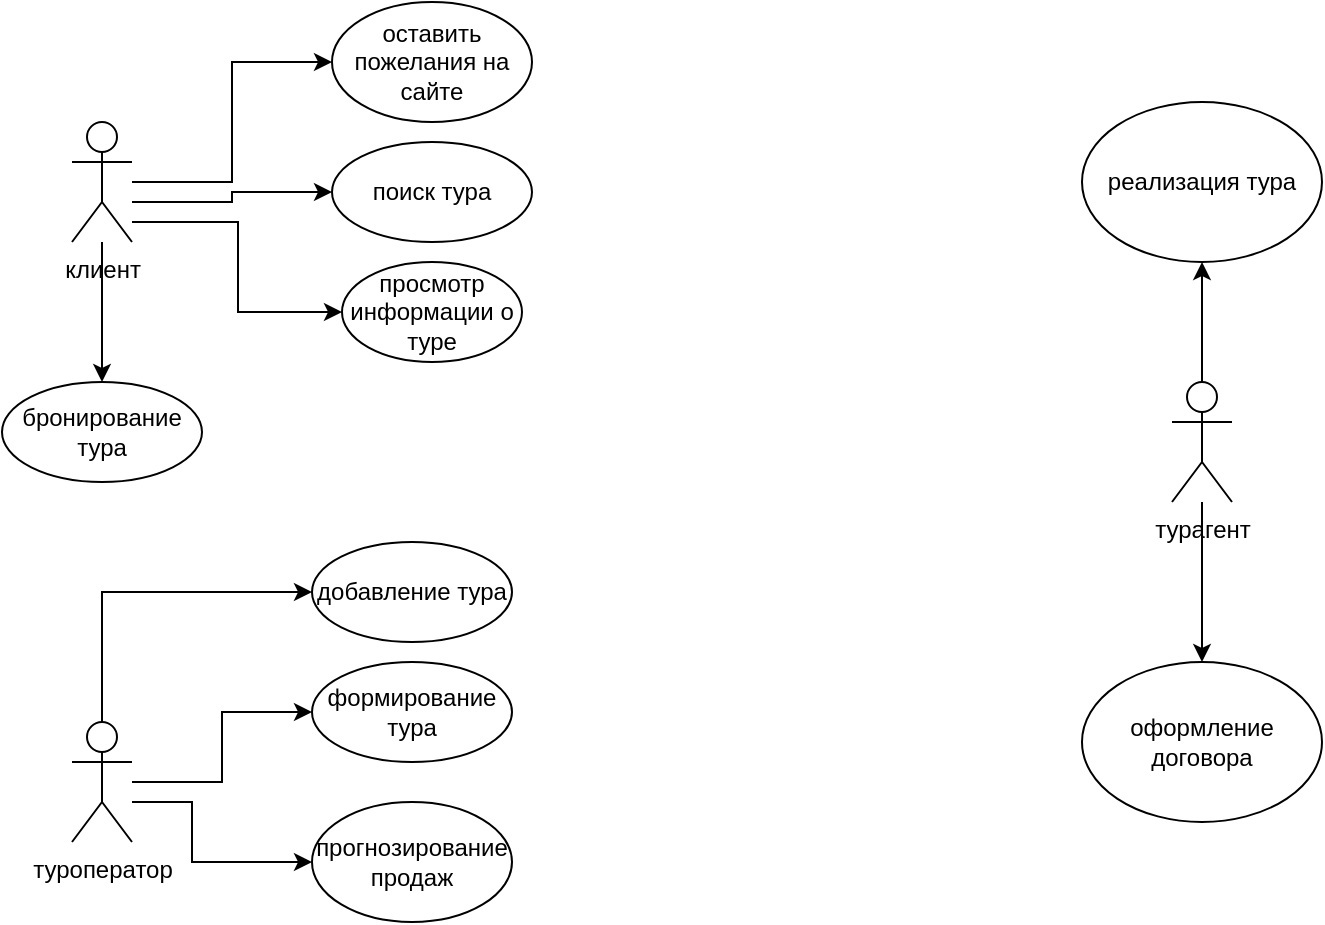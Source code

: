 <mxfile version="20.3.0" type="device"><diagram id="Ib1_DUrx0Kgna188JpaT" name="Страница 1"><mxGraphModel dx="1038" dy="641" grid="1" gridSize="10" guides="1" tooltips="1" connect="1" arrows="1" fold="1" page="1" pageScale="1" pageWidth="827" pageHeight="1169" math="0" shadow="0"><root><mxCell id="0"/><mxCell id="1" parent="0"/><mxCell id="VxImXIxmIiFXct8qYWhb-6" style="edgeStyle=orthogonalEdgeStyle;rounded=0;orthogonalLoop=1;jettySize=auto;html=1;" edge="1" parent="1" source="VxImXIxmIiFXct8qYWhb-1" target="VxImXIxmIiFXct8qYWhb-3"><mxGeometry relative="1" as="geometry"/></mxCell><mxCell id="VxImXIxmIiFXct8qYWhb-7" style="edgeStyle=orthogonalEdgeStyle;rounded=0;orthogonalLoop=1;jettySize=auto;html=1;entryX=0;entryY=0.5;entryDx=0;entryDy=0;" edge="1" parent="1" source="VxImXIxmIiFXct8qYWhb-1" target="VxImXIxmIiFXct8qYWhb-2"><mxGeometry relative="1" as="geometry"/></mxCell><mxCell id="VxImXIxmIiFXct8qYWhb-8" style="edgeStyle=orthogonalEdgeStyle;rounded=0;orthogonalLoop=1;jettySize=auto;html=1;entryX=0;entryY=0.5;entryDx=0;entryDy=0;" edge="1" parent="1" source="VxImXIxmIiFXct8qYWhb-1" target="VxImXIxmIiFXct8qYWhb-4"><mxGeometry relative="1" as="geometry"><Array as="points"><mxPoint x="170" y="140"/><mxPoint x="170" y="135"/></Array></mxGeometry></mxCell><mxCell id="VxImXIxmIiFXct8qYWhb-9" style="edgeStyle=orthogonalEdgeStyle;rounded=0;orthogonalLoop=1;jettySize=auto;html=1;entryX=0;entryY=0.5;entryDx=0;entryDy=0;" edge="1" parent="1" source="VxImXIxmIiFXct8qYWhb-1" target="VxImXIxmIiFXct8qYWhb-5"><mxGeometry relative="1" as="geometry"><Array as="points"><mxPoint x="173" y="150"/><mxPoint x="173" y="195"/></Array></mxGeometry></mxCell><mxCell id="VxImXIxmIiFXct8qYWhb-1" value="клиент" style="shape=umlActor;verticalLabelPosition=bottom;verticalAlign=top;html=1;outlineConnect=0;" vertex="1" parent="1"><mxGeometry x="90" y="100" width="30" height="60" as="geometry"/></mxCell><mxCell id="VxImXIxmIiFXct8qYWhb-2" value="оставить пожелания на сайте" style="ellipse;whiteSpace=wrap;html=1;" vertex="1" parent="1"><mxGeometry x="220" y="40" width="100" height="60" as="geometry"/></mxCell><mxCell id="VxImXIxmIiFXct8qYWhb-3" value="бронирование тура" style="ellipse;whiteSpace=wrap;html=1;" vertex="1" parent="1"><mxGeometry x="55" y="230" width="100" height="50" as="geometry"/></mxCell><mxCell id="VxImXIxmIiFXct8qYWhb-4" value="поиск тура" style="ellipse;whiteSpace=wrap;html=1;" vertex="1" parent="1"><mxGeometry x="220" y="110" width="100" height="50" as="geometry"/></mxCell><mxCell id="VxImXIxmIiFXct8qYWhb-5" value="просмотр информации о туре" style="ellipse;whiteSpace=wrap;html=1;" vertex="1" parent="1"><mxGeometry x="225" y="170" width="90" height="50" as="geometry"/></mxCell><mxCell id="VxImXIxmIiFXct8qYWhb-14" style="edgeStyle=orthogonalEdgeStyle;rounded=0;orthogonalLoop=1;jettySize=auto;html=1;entryX=0;entryY=0.5;entryDx=0;entryDy=0;" edge="1" parent="1" source="VxImXIxmIiFXct8qYWhb-10" target="VxImXIxmIiFXct8qYWhb-11"><mxGeometry relative="1" as="geometry"><Array as="points"><mxPoint x="105" y="335"/></Array></mxGeometry></mxCell><mxCell id="VxImXIxmIiFXct8qYWhb-15" style="edgeStyle=orthogonalEdgeStyle;rounded=0;orthogonalLoop=1;jettySize=auto;html=1;entryX=0;entryY=0.5;entryDx=0;entryDy=0;" edge="1" parent="1" source="VxImXIxmIiFXct8qYWhb-10" target="VxImXIxmIiFXct8qYWhb-12"><mxGeometry relative="1" as="geometry"/></mxCell><mxCell id="VxImXIxmIiFXct8qYWhb-16" style="edgeStyle=orthogonalEdgeStyle;rounded=0;orthogonalLoop=1;jettySize=auto;html=1;entryX=0;entryY=0.5;entryDx=0;entryDy=0;" edge="1" parent="1" source="VxImXIxmIiFXct8qYWhb-10" target="VxImXIxmIiFXct8qYWhb-13"><mxGeometry relative="1" as="geometry"><Array as="points"><mxPoint x="150" y="440"/><mxPoint x="150" y="470"/></Array></mxGeometry></mxCell><mxCell id="VxImXIxmIiFXct8qYWhb-10" value="туроператор" style="shape=umlActor;verticalLabelPosition=bottom;verticalAlign=top;html=1;outlineConnect=0;" vertex="1" parent="1"><mxGeometry x="90" y="400" width="30" height="60" as="geometry"/></mxCell><mxCell id="VxImXIxmIiFXct8qYWhb-11" value="добавление тура" style="ellipse;whiteSpace=wrap;html=1;" vertex="1" parent="1"><mxGeometry x="210" y="310" width="100" height="50" as="geometry"/></mxCell><mxCell id="VxImXIxmIiFXct8qYWhb-12" value="формирование тура" style="ellipse;whiteSpace=wrap;html=1;" vertex="1" parent="1"><mxGeometry x="210" y="370" width="100" height="50" as="geometry"/></mxCell><mxCell id="VxImXIxmIiFXct8qYWhb-13" value="прогнозирование продаж" style="ellipse;whiteSpace=wrap;html=1;" vertex="1" parent="1"><mxGeometry x="210" y="440" width="100" height="60" as="geometry"/></mxCell><mxCell id="VxImXIxmIiFXct8qYWhb-19" style="edgeStyle=orthogonalEdgeStyle;rounded=0;orthogonalLoop=1;jettySize=auto;html=1;entryX=0.5;entryY=1;entryDx=0;entryDy=0;" edge="1" parent="1" source="VxImXIxmIiFXct8qYWhb-17" target="VxImXIxmIiFXct8qYWhb-18"><mxGeometry relative="1" as="geometry"/></mxCell><mxCell id="VxImXIxmIiFXct8qYWhb-21" style="edgeStyle=orthogonalEdgeStyle;rounded=0;orthogonalLoop=1;jettySize=auto;html=1;entryX=0.5;entryY=0;entryDx=0;entryDy=0;" edge="1" parent="1" source="VxImXIxmIiFXct8qYWhb-17" target="VxImXIxmIiFXct8qYWhb-20"><mxGeometry relative="1" as="geometry"/></mxCell><mxCell id="VxImXIxmIiFXct8qYWhb-17" value="турагент" style="shape=umlActor;verticalLabelPosition=bottom;verticalAlign=top;html=1;outlineConnect=0;" vertex="1" parent="1"><mxGeometry x="640" y="230" width="30" height="60" as="geometry"/></mxCell><mxCell id="VxImXIxmIiFXct8qYWhb-18" value="реализация тура" style="ellipse;whiteSpace=wrap;html=1;" vertex="1" parent="1"><mxGeometry x="595" y="90" width="120" height="80" as="geometry"/></mxCell><mxCell id="VxImXIxmIiFXct8qYWhb-20" value="оформление договора" style="ellipse;whiteSpace=wrap;html=1;" vertex="1" parent="1"><mxGeometry x="595" y="370" width="120" height="80" as="geometry"/></mxCell></root></mxGraphModel></diagram></mxfile>